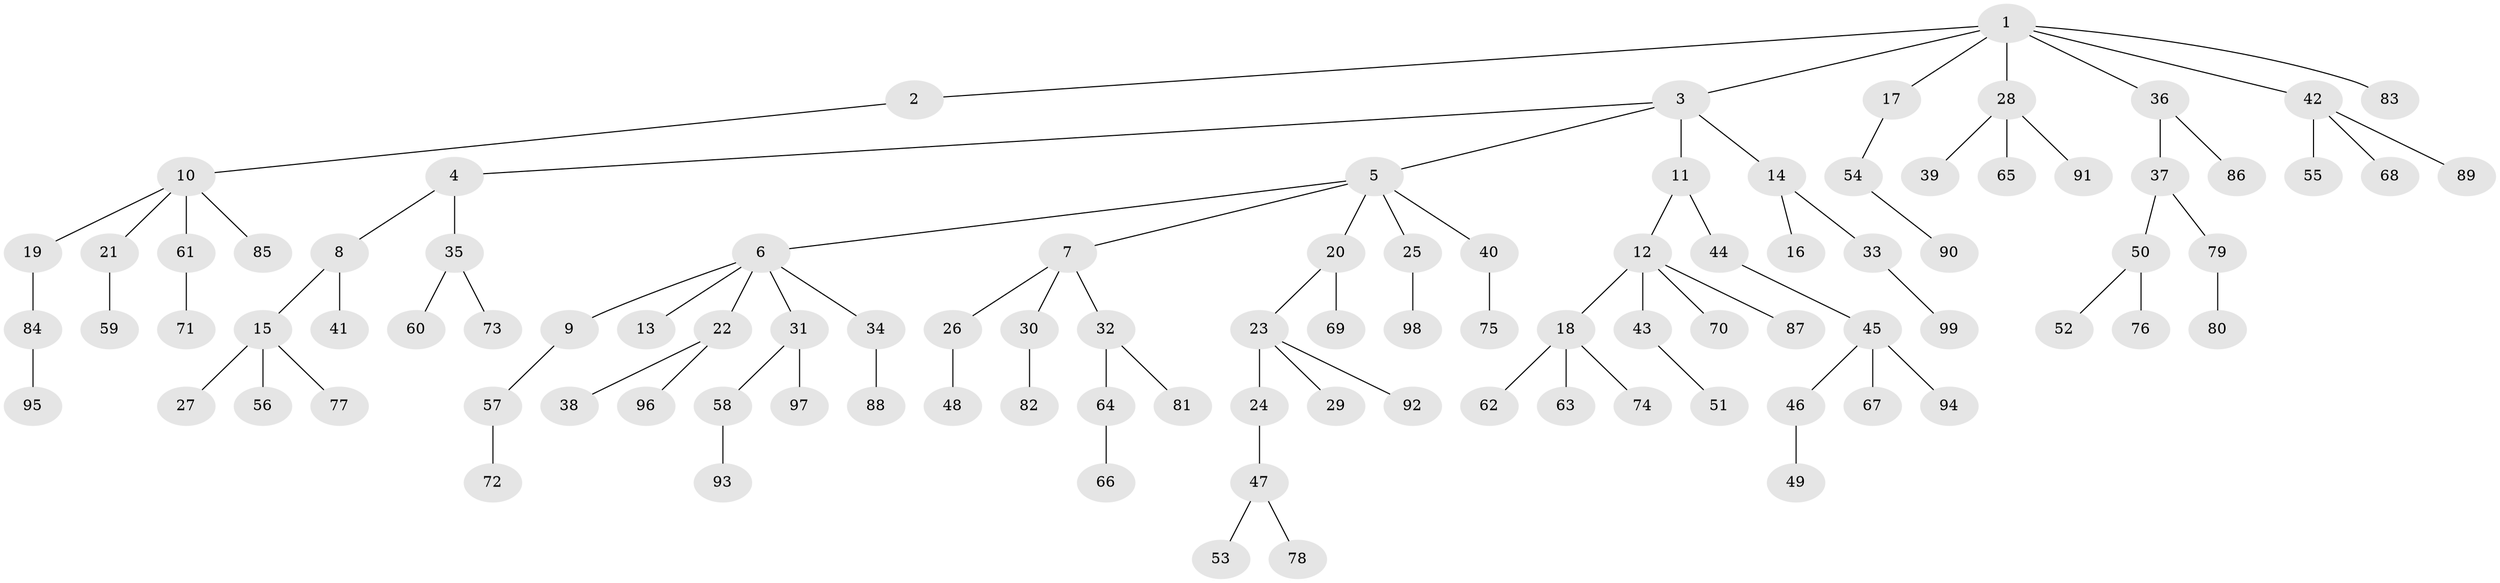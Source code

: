 // coarse degree distribution, {6: 0.04, 8: 0.02, 2: 0.24, 3: 0.16, 1: 0.52, 4: 0.02}
// Generated by graph-tools (version 1.1) at 2025/37/03/04/25 23:37:16]
// undirected, 99 vertices, 98 edges
graph export_dot {
  node [color=gray90,style=filled];
  1;
  2;
  3;
  4;
  5;
  6;
  7;
  8;
  9;
  10;
  11;
  12;
  13;
  14;
  15;
  16;
  17;
  18;
  19;
  20;
  21;
  22;
  23;
  24;
  25;
  26;
  27;
  28;
  29;
  30;
  31;
  32;
  33;
  34;
  35;
  36;
  37;
  38;
  39;
  40;
  41;
  42;
  43;
  44;
  45;
  46;
  47;
  48;
  49;
  50;
  51;
  52;
  53;
  54;
  55;
  56;
  57;
  58;
  59;
  60;
  61;
  62;
  63;
  64;
  65;
  66;
  67;
  68;
  69;
  70;
  71;
  72;
  73;
  74;
  75;
  76;
  77;
  78;
  79;
  80;
  81;
  82;
  83;
  84;
  85;
  86;
  87;
  88;
  89;
  90;
  91;
  92;
  93;
  94;
  95;
  96;
  97;
  98;
  99;
  1 -- 2;
  1 -- 3;
  1 -- 17;
  1 -- 28;
  1 -- 36;
  1 -- 42;
  1 -- 83;
  2 -- 10;
  3 -- 4;
  3 -- 5;
  3 -- 11;
  3 -- 14;
  4 -- 8;
  4 -- 35;
  5 -- 6;
  5 -- 7;
  5 -- 20;
  5 -- 25;
  5 -- 40;
  6 -- 9;
  6 -- 13;
  6 -- 22;
  6 -- 31;
  6 -- 34;
  7 -- 26;
  7 -- 30;
  7 -- 32;
  8 -- 15;
  8 -- 41;
  9 -- 57;
  10 -- 19;
  10 -- 21;
  10 -- 61;
  10 -- 85;
  11 -- 12;
  11 -- 44;
  12 -- 18;
  12 -- 43;
  12 -- 70;
  12 -- 87;
  14 -- 16;
  14 -- 33;
  15 -- 27;
  15 -- 56;
  15 -- 77;
  17 -- 54;
  18 -- 62;
  18 -- 63;
  18 -- 74;
  19 -- 84;
  20 -- 23;
  20 -- 69;
  21 -- 59;
  22 -- 38;
  22 -- 96;
  23 -- 24;
  23 -- 29;
  23 -- 92;
  24 -- 47;
  25 -- 98;
  26 -- 48;
  28 -- 39;
  28 -- 65;
  28 -- 91;
  30 -- 82;
  31 -- 58;
  31 -- 97;
  32 -- 64;
  32 -- 81;
  33 -- 99;
  34 -- 88;
  35 -- 60;
  35 -- 73;
  36 -- 37;
  36 -- 86;
  37 -- 50;
  37 -- 79;
  40 -- 75;
  42 -- 55;
  42 -- 68;
  42 -- 89;
  43 -- 51;
  44 -- 45;
  45 -- 46;
  45 -- 67;
  45 -- 94;
  46 -- 49;
  47 -- 53;
  47 -- 78;
  50 -- 52;
  50 -- 76;
  54 -- 90;
  57 -- 72;
  58 -- 93;
  61 -- 71;
  64 -- 66;
  79 -- 80;
  84 -- 95;
}
